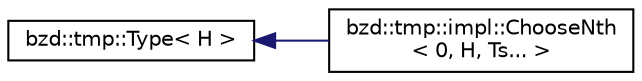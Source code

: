 digraph "Graphical Class Hierarchy"
{
  edge [fontname="Helvetica",fontsize="10",labelfontname="Helvetica",labelfontsize="10"];
  node [fontname="Helvetica",fontsize="10",shape=record];
  rankdir="LR";
  Node0 [label="bzd::tmp::Type\< H \>",height=0.2,width=0.4,color="black", fillcolor="white", style="filled",URL="$structbzd_1_1tmp_1_1Type.html"];
  Node0 -> Node1 [dir="back",color="midnightblue",fontsize="10",style="solid",fontname="Helvetica"];
  Node1 [label="bzd::tmp::impl::ChooseNth\l\< 0, H, Ts... \>",height=0.2,width=0.4,color="black", fillcolor="white", style="filled",URL="$structbzd_1_1tmp_1_1impl_1_1ChooseNth_3_010_00_01H_00_01Ts_8_8_8_01_4.html"];
}
